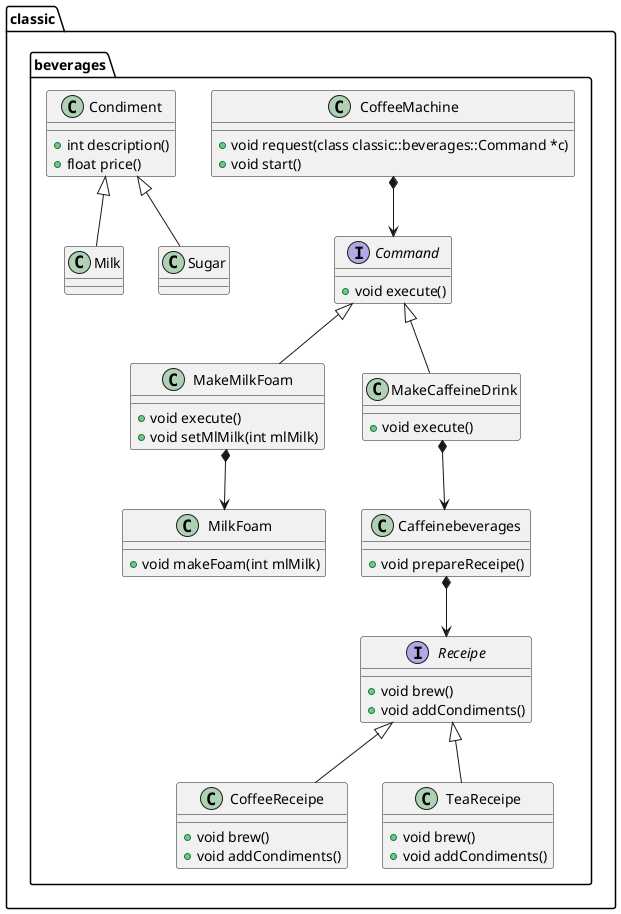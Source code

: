 @startuml
set namespaceSeparator ::


class classic::beverages::CoffeeMachine {
+ void request(class classic::beverages::Command *c)
+ void start()
}

interface classic::beverages::Command {
+ void execute()
}

class classic::beverages::MakeMilkFoam {
+ void execute()
+ void setMlMilk(int mlMilk)
}


class classic::beverages::MilkFoam {
+ void makeFoam(int mlMilk)
}


class classic::beverages::MakeCaffeineDrink {
+ void execute()
}


class classic::beverages::Caffeinebeverages {
+ void prepareReceipe()
}


interface classic::beverages::Receipe {
+ void brew()
+ void addCondiments()
}



class classic::beverages::Condiment {
+ int description()
+ float price()
}

class classic::beverages::Milk {
}

class classic::beverages::Sugar {
}

class classic::beverages::CoffeeReceipe {
+ void brew()
+ void addCondiments()
}

class classic::beverages::TeaReceipe {
+ void brew()
+ void addCondiments()
}





classic::beverages::CoffeeReceipe -up-|> classic::beverages::Receipe
classic::beverages::MakeCaffeineDrink -up-|> classic::beverages::Command
classic::beverages::MakeMilkFoam -up-|> classic::beverages::Command
classic::beverages::Milk -up-|> classic::beverages::Condiment
classic::beverages::Sugar -up-|> classic::beverages::Condiment
classic::beverages::TeaReceipe -up-|> classic::beverages::Receipe



classic::beverages::Command <-up-* classic::beverages::CoffeeMachine   


classic::beverages::Caffeinebeverages *-down-> classic::beverages::Receipe

classic::beverages::MakeCaffeineDrink *--> classic::beverages::Caffeinebeverages

classic::beverages::MilkFoam <-up-* classic::beverages::MakeMilkFoam

@enduml
